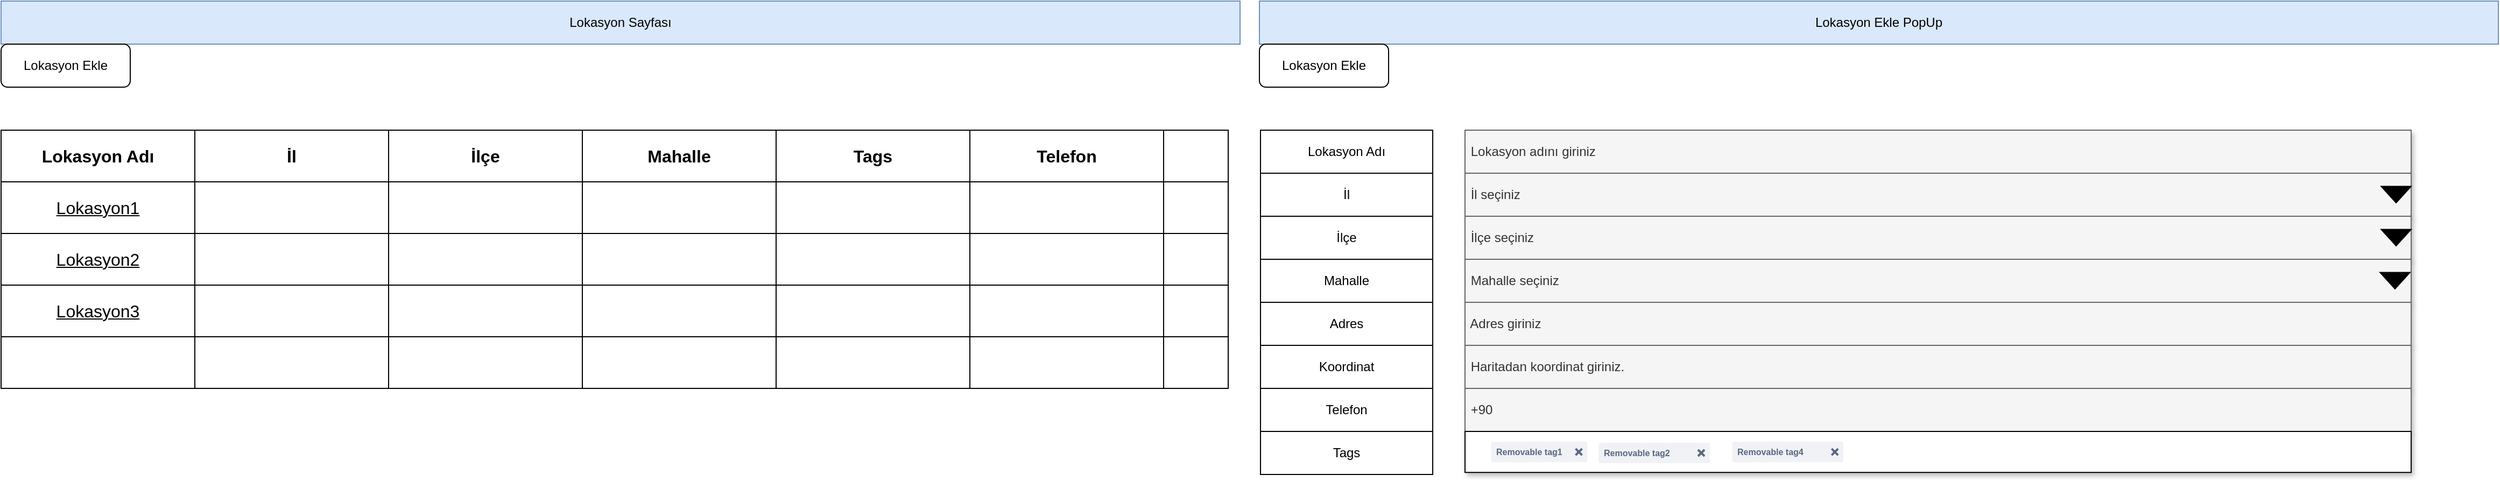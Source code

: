 <mxfile version="21.0.6" type="github" pages="4">
  <diagram name="Lokasyon" id="V22ZabiKrEkzvbPhqrHl">
    <mxGraphModel dx="2481" dy="737" grid="1" gridSize="10" guides="1" tooltips="1" connect="1" arrows="1" fold="1" page="1" pageScale="1" pageWidth="1169" pageHeight="827" math="0" shadow="0">
      <root>
        <mxCell id="0" />
        <mxCell id="1" parent="0" />
        <mxCell id="ftC1xpLoeg28yIElErKD-1" value="Lokasyon Sayfası" style="rounded=0;whiteSpace=wrap;html=1;fillColor=#dae8fc;strokeColor=#6c8ebf;movable=1;resizable=1;rotatable=1;deletable=1;editable=1;locked=0;connectable=1;" vertex="1" parent="1">
          <mxGeometry x="-1160" width="1151" height="40" as="geometry" />
        </mxCell>
        <mxCell id="ftC1xpLoeg28yIElErKD-43" value="" style="shape=table;startSize=0;container=1;collapsible=0;childLayout=tableLayout;fontSize=16;" vertex="1" parent="1">
          <mxGeometry x="-1160" y="120" width="1080" height="240" as="geometry" />
        </mxCell>
        <mxCell id="ftC1xpLoeg28yIElErKD-44" value="" style="shape=tableRow;horizontal=0;startSize=0;swimlaneHead=0;swimlaneBody=0;strokeColor=inherit;top=0;left=0;bottom=0;right=0;collapsible=0;dropTarget=0;fillColor=none;points=[[0,0.5],[1,0.5]];portConstraint=eastwest;fontSize=16;" vertex="1" parent="ftC1xpLoeg28yIElErKD-43">
          <mxGeometry width="1080" height="48" as="geometry" />
        </mxCell>
        <mxCell id="ftC1xpLoeg28yIElErKD-77" value="Lokasyon Adı" style="shape=partialRectangle;html=1;whiteSpace=wrap;connectable=0;strokeColor=inherit;overflow=hidden;fillColor=none;top=0;left=0;bottom=0;right=0;pointerEvents=1;fontSize=16;fontStyle=1" vertex="1" parent="ftC1xpLoeg28yIElErKD-44">
          <mxGeometry width="180" height="48" as="geometry">
            <mxRectangle width="180" height="48" as="alternateBounds" />
          </mxGeometry>
        </mxCell>
        <mxCell id="ftC1xpLoeg28yIElErKD-74" value="İl" style="shape=partialRectangle;html=1;whiteSpace=wrap;connectable=0;strokeColor=inherit;overflow=hidden;fillColor=none;top=0;left=0;bottom=0;right=0;pointerEvents=1;fontSize=16;fontStyle=1" vertex="1" parent="ftC1xpLoeg28yIElErKD-44">
          <mxGeometry x="180" width="180" height="48" as="geometry">
            <mxRectangle width="180" height="48" as="alternateBounds" />
          </mxGeometry>
        </mxCell>
        <mxCell id="ftC1xpLoeg28yIElErKD-71" value="İlçe" style="shape=partialRectangle;html=1;whiteSpace=wrap;connectable=0;strokeColor=inherit;overflow=hidden;fillColor=none;top=0;left=0;bottom=0;right=0;pointerEvents=1;fontSize=16;fontStyle=1" vertex="1" parent="ftC1xpLoeg28yIElErKD-44">
          <mxGeometry x="360" width="180" height="48" as="geometry">
            <mxRectangle width="180" height="48" as="alternateBounds" />
          </mxGeometry>
        </mxCell>
        <mxCell id="ftC1xpLoeg28yIElErKD-45" value="Mahalle" style="shape=partialRectangle;html=1;whiteSpace=wrap;connectable=0;strokeColor=inherit;overflow=hidden;fillColor=none;top=0;left=0;bottom=0;right=0;pointerEvents=1;fontSize=16;fontStyle=1" vertex="1" parent="ftC1xpLoeg28yIElErKD-44">
          <mxGeometry x="540" width="180" height="48" as="geometry">
            <mxRectangle width="180" height="48" as="alternateBounds" />
          </mxGeometry>
        </mxCell>
        <mxCell id="ftC1xpLoeg28yIElErKD-46" value="Tags" style="shape=partialRectangle;html=1;whiteSpace=wrap;connectable=0;strokeColor=inherit;overflow=hidden;fillColor=none;top=0;left=0;bottom=0;right=0;pointerEvents=1;fontSize=16;fontStyle=1" vertex="1" parent="ftC1xpLoeg28yIElErKD-44">
          <mxGeometry x="720" width="180" height="48" as="geometry">
            <mxRectangle width="180" height="48" as="alternateBounds" />
          </mxGeometry>
        </mxCell>
        <mxCell id="ftC1xpLoeg28yIElErKD-47" value="Telefon" style="shape=partialRectangle;html=1;whiteSpace=wrap;connectable=0;strokeColor=inherit;overflow=hidden;fillColor=none;top=0;left=0;bottom=0;right=0;pointerEvents=1;fontSize=16;fontStyle=1" vertex="1" parent="ftC1xpLoeg28yIElErKD-44">
          <mxGeometry x="900" width="180" height="48" as="geometry">
            <mxRectangle width="180" height="48" as="alternateBounds" />
          </mxGeometry>
        </mxCell>
        <mxCell id="ftC1xpLoeg28yIElErKD-48" value="" style="shape=tableRow;horizontal=0;startSize=0;swimlaneHead=0;swimlaneBody=0;strokeColor=inherit;top=0;left=0;bottom=0;right=0;collapsible=0;dropTarget=0;fillColor=none;points=[[0,0.5],[1,0.5]];portConstraint=eastwest;fontSize=16;" vertex="1" parent="ftC1xpLoeg28yIElErKD-43">
          <mxGeometry y="48" width="1080" height="48" as="geometry" />
        </mxCell>
        <mxCell id="ftC1xpLoeg28yIElErKD-78" value="Lokasyon1" style="shape=partialRectangle;html=1;whiteSpace=wrap;connectable=0;strokeColor=inherit;overflow=hidden;fillColor=none;top=0;left=0;bottom=0;right=0;pointerEvents=1;fontSize=16;fontStyle=4" vertex="1" parent="ftC1xpLoeg28yIElErKD-48">
          <mxGeometry width="180" height="48" as="geometry">
            <mxRectangle width="180" height="48" as="alternateBounds" />
          </mxGeometry>
        </mxCell>
        <mxCell id="ftC1xpLoeg28yIElErKD-75" style="shape=partialRectangle;html=1;whiteSpace=wrap;connectable=0;strokeColor=inherit;overflow=hidden;fillColor=none;top=0;left=0;bottom=0;right=0;pointerEvents=1;fontSize=16;" vertex="1" parent="ftC1xpLoeg28yIElErKD-48">
          <mxGeometry x="180" width="180" height="48" as="geometry">
            <mxRectangle width="180" height="48" as="alternateBounds" />
          </mxGeometry>
        </mxCell>
        <mxCell id="ftC1xpLoeg28yIElErKD-72" style="shape=partialRectangle;html=1;whiteSpace=wrap;connectable=0;strokeColor=inherit;overflow=hidden;fillColor=none;top=0;left=0;bottom=0;right=0;pointerEvents=1;fontSize=16;" vertex="1" parent="ftC1xpLoeg28yIElErKD-48">
          <mxGeometry x="360" width="180" height="48" as="geometry">
            <mxRectangle width="180" height="48" as="alternateBounds" />
          </mxGeometry>
        </mxCell>
        <mxCell id="ftC1xpLoeg28yIElErKD-49" value="" style="shape=partialRectangle;html=1;whiteSpace=wrap;connectable=0;strokeColor=inherit;overflow=hidden;fillColor=none;top=0;left=0;bottom=0;right=0;pointerEvents=1;fontSize=16;" vertex="1" parent="ftC1xpLoeg28yIElErKD-48">
          <mxGeometry x="540" width="180" height="48" as="geometry">
            <mxRectangle width="180" height="48" as="alternateBounds" />
          </mxGeometry>
        </mxCell>
        <mxCell id="ftC1xpLoeg28yIElErKD-50" value="" style="shape=partialRectangle;html=1;whiteSpace=wrap;connectable=0;strokeColor=inherit;overflow=hidden;fillColor=none;top=0;left=0;bottom=0;right=0;pointerEvents=1;fontSize=16;" vertex="1" parent="ftC1xpLoeg28yIElErKD-48">
          <mxGeometry x="720" width="180" height="48" as="geometry">
            <mxRectangle width="180" height="48" as="alternateBounds" />
          </mxGeometry>
        </mxCell>
        <mxCell id="ftC1xpLoeg28yIElErKD-51" value="" style="shape=partialRectangle;html=1;whiteSpace=wrap;connectable=0;strokeColor=inherit;overflow=hidden;fillColor=none;top=0;left=0;bottom=0;right=0;pointerEvents=1;fontSize=16;" vertex="1" parent="ftC1xpLoeg28yIElErKD-48">
          <mxGeometry x="900" width="180" height="48" as="geometry">
            <mxRectangle width="180" height="48" as="alternateBounds" />
          </mxGeometry>
        </mxCell>
        <mxCell id="ftC1xpLoeg28yIElErKD-52" value="" style="shape=tableRow;horizontal=0;startSize=0;swimlaneHead=0;swimlaneBody=0;strokeColor=inherit;top=0;left=0;bottom=0;right=0;collapsible=0;dropTarget=0;fillColor=none;points=[[0,0.5],[1,0.5]];portConstraint=eastwest;fontSize=16;" vertex="1" parent="ftC1xpLoeg28yIElErKD-43">
          <mxGeometry y="96" width="1080" height="48" as="geometry" />
        </mxCell>
        <mxCell id="ftC1xpLoeg28yIElErKD-79" value="Lokasyon2" style="shape=partialRectangle;html=1;whiteSpace=wrap;connectable=0;strokeColor=inherit;overflow=hidden;fillColor=none;top=0;left=0;bottom=0;right=0;pointerEvents=1;fontSize=16;fontStyle=4" vertex="1" parent="ftC1xpLoeg28yIElErKD-52">
          <mxGeometry width="180" height="48" as="geometry">
            <mxRectangle width="180" height="48" as="alternateBounds" />
          </mxGeometry>
        </mxCell>
        <mxCell id="ftC1xpLoeg28yIElErKD-76" style="shape=partialRectangle;html=1;whiteSpace=wrap;connectable=0;strokeColor=inherit;overflow=hidden;fillColor=none;top=0;left=0;bottom=0;right=0;pointerEvents=1;fontSize=16;" vertex="1" parent="ftC1xpLoeg28yIElErKD-52">
          <mxGeometry x="180" width="180" height="48" as="geometry">
            <mxRectangle width="180" height="48" as="alternateBounds" />
          </mxGeometry>
        </mxCell>
        <mxCell id="ftC1xpLoeg28yIElErKD-73" style="shape=partialRectangle;html=1;whiteSpace=wrap;connectable=0;strokeColor=inherit;overflow=hidden;fillColor=none;top=0;left=0;bottom=0;right=0;pointerEvents=1;fontSize=16;" vertex="1" parent="ftC1xpLoeg28yIElErKD-52">
          <mxGeometry x="360" width="180" height="48" as="geometry">
            <mxRectangle width="180" height="48" as="alternateBounds" />
          </mxGeometry>
        </mxCell>
        <mxCell id="ftC1xpLoeg28yIElErKD-53" value="" style="shape=partialRectangle;html=1;whiteSpace=wrap;connectable=0;strokeColor=inherit;overflow=hidden;fillColor=none;top=0;left=0;bottom=0;right=0;pointerEvents=1;fontSize=16;" vertex="1" parent="ftC1xpLoeg28yIElErKD-52">
          <mxGeometry x="540" width="180" height="48" as="geometry">
            <mxRectangle width="180" height="48" as="alternateBounds" />
          </mxGeometry>
        </mxCell>
        <mxCell id="ftC1xpLoeg28yIElErKD-54" value="" style="shape=partialRectangle;html=1;whiteSpace=wrap;connectable=0;strokeColor=inherit;overflow=hidden;fillColor=none;top=0;left=0;bottom=0;right=0;pointerEvents=1;fontSize=16;" vertex="1" parent="ftC1xpLoeg28yIElErKD-52">
          <mxGeometry x="720" width="180" height="48" as="geometry">
            <mxRectangle width="180" height="48" as="alternateBounds" />
          </mxGeometry>
        </mxCell>
        <mxCell id="ftC1xpLoeg28yIElErKD-55" value="" style="shape=partialRectangle;html=1;whiteSpace=wrap;connectable=0;strokeColor=inherit;overflow=hidden;fillColor=none;top=0;left=0;bottom=0;right=0;pointerEvents=1;fontSize=16;" vertex="1" parent="ftC1xpLoeg28yIElErKD-52">
          <mxGeometry x="900" width="180" height="48" as="geometry">
            <mxRectangle width="180" height="48" as="alternateBounds" />
          </mxGeometry>
        </mxCell>
        <mxCell id="ftC1xpLoeg28yIElErKD-80" style="shape=tableRow;horizontal=0;startSize=0;swimlaneHead=0;swimlaneBody=0;strokeColor=inherit;top=0;left=0;bottom=0;right=0;collapsible=0;dropTarget=0;fillColor=none;points=[[0,0.5],[1,0.5]];portConstraint=eastwest;fontSize=16;" vertex="1" parent="ftC1xpLoeg28yIElErKD-43">
          <mxGeometry y="144" width="1080" height="48" as="geometry" />
        </mxCell>
        <mxCell id="ftC1xpLoeg28yIElErKD-81" value="Lokasyon3" style="shape=partialRectangle;html=1;whiteSpace=wrap;connectable=0;strokeColor=inherit;overflow=hidden;fillColor=none;top=0;left=0;bottom=0;right=0;pointerEvents=1;fontSize=16;fontStyle=4" vertex="1" parent="ftC1xpLoeg28yIElErKD-80">
          <mxGeometry width="180" height="48" as="geometry">
            <mxRectangle width="180" height="48" as="alternateBounds" />
          </mxGeometry>
        </mxCell>
        <mxCell id="ftC1xpLoeg28yIElErKD-82" style="shape=partialRectangle;html=1;whiteSpace=wrap;connectable=0;strokeColor=inherit;overflow=hidden;fillColor=none;top=0;left=0;bottom=0;right=0;pointerEvents=1;fontSize=16;" vertex="1" parent="ftC1xpLoeg28yIElErKD-80">
          <mxGeometry x="180" width="180" height="48" as="geometry">
            <mxRectangle width="180" height="48" as="alternateBounds" />
          </mxGeometry>
        </mxCell>
        <mxCell id="ftC1xpLoeg28yIElErKD-83" style="shape=partialRectangle;html=1;whiteSpace=wrap;connectable=0;strokeColor=inherit;overflow=hidden;fillColor=none;top=0;left=0;bottom=0;right=0;pointerEvents=1;fontSize=16;" vertex="1" parent="ftC1xpLoeg28yIElErKD-80">
          <mxGeometry x="360" width="180" height="48" as="geometry">
            <mxRectangle width="180" height="48" as="alternateBounds" />
          </mxGeometry>
        </mxCell>
        <mxCell id="ftC1xpLoeg28yIElErKD-84" style="shape=partialRectangle;html=1;whiteSpace=wrap;connectable=0;strokeColor=inherit;overflow=hidden;fillColor=none;top=0;left=0;bottom=0;right=0;pointerEvents=1;fontSize=16;" vertex="1" parent="ftC1xpLoeg28yIElErKD-80">
          <mxGeometry x="540" width="180" height="48" as="geometry">
            <mxRectangle width="180" height="48" as="alternateBounds" />
          </mxGeometry>
        </mxCell>
        <mxCell id="ftC1xpLoeg28yIElErKD-85" style="shape=partialRectangle;html=1;whiteSpace=wrap;connectable=0;strokeColor=inherit;overflow=hidden;fillColor=none;top=0;left=0;bottom=0;right=0;pointerEvents=1;fontSize=16;" vertex="1" parent="ftC1xpLoeg28yIElErKD-80">
          <mxGeometry x="720" width="180" height="48" as="geometry">
            <mxRectangle width="180" height="48" as="alternateBounds" />
          </mxGeometry>
        </mxCell>
        <mxCell id="ftC1xpLoeg28yIElErKD-86" style="shape=partialRectangle;html=1;whiteSpace=wrap;connectable=0;strokeColor=inherit;overflow=hidden;fillColor=none;top=0;left=0;bottom=0;right=0;pointerEvents=1;fontSize=16;" vertex="1" parent="ftC1xpLoeg28yIElErKD-80">
          <mxGeometry x="900" width="180" height="48" as="geometry">
            <mxRectangle width="180" height="48" as="alternateBounds" />
          </mxGeometry>
        </mxCell>
        <mxCell id="ftC1xpLoeg28yIElErKD-87" style="shape=tableRow;horizontal=0;startSize=0;swimlaneHead=0;swimlaneBody=0;strokeColor=inherit;top=0;left=0;bottom=0;right=0;collapsible=0;dropTarget=0;fillColor=none;points=[[0,0.5],[1,0.5]];portConstraint=eastwest;fontSize=16;" vertex="1" parent="ftC1xpLoeg28yIElErKD-43">
          <mxGeometry y="192" width="1080" height="48" as="geometry" />
        </mxCell>
        <mxCell id="ftC1xpLoeg28yIElErKD-88" style="shape=partialRectangle;html=1;whiteSpace=wrap;connectable=0;strokeColor=inherit;overflow=hidden;fillColor=none;top=0;left=0;bottom=0;right=0;pointerEvents=1;fontSize=16;" vertex="1" parent="ftC1xpLoeg28yIElErKD-87">
          <mxGeometry width="180" height="48" as="geometry">
            <mxRectangle width="180" height="48" as="alternateBounds" />
          </mxGeometry>
        </mxCell>
        <mxCell id="ftC1xpLoeg28yIElErKD-89" style="shape=partialRectangle;html=1;whiteSpace=wrap;connectable=0;strokeColor=inherit;overflow=hidden;fillColor=none;top=0;left=0;bottom=0;right=0;pointerEvents=1;fontSize=16;" vertex="1" parent="ftC1xpLoeg28yIElErKD-87">
          <mxGeometry x="180" width="180" height="48" as="geometry">
            <mxRectangle width="180" height="48" as="alternateBounds" />
          </mxGeometry>
        </mxCell>
        <mxCell id="ftC1xpLoeg28yIElErKD-90" style="shape=partialRectangle;html=1;whiteSpace=wrap;connectable=0;strokeColor=inherit;overflow=hidden;fillColor=none;top=0;left=0;bottom=0;right=0;pointerEvents=1;fontSize=16;" vertex="1" parent="ftC1xpLoeg28yIElErKD-87">
          <mxGeometry x="360" width="180" height="48" as="geometry">
            <mxRectangle width="180" height="48" as="alternateBounds" />
          </mxGeometry>
        </mxCell>
        <mxCell id="ftC1xpLoeg28yIElErKD-91" style="shape=partialRectangle;html=1;whiteSpace=wrap;connectable=0;strokeColor=inherit;overflow=hidden;fillColor=none;top=0;left=0;bottom=0;right=0;pointerEvents=1;fontSize=16;" vertex="1" parent="ftC1xpLoeg28yIElErKD-87">
          <mxGeometry x="540" width="180" height="48" as="geometry">
            <mxRectangle width="180" height="48" as="alternateBounds" />
          </mxGeometry>
        </mxCell>
        <mxCell id="ftC1xpLoeg28yIElErKD-92" style="shape=partialRectangle;html=1;whiteSpace=wrap;connectable=0;strokeColor=inherit;overflow=hidden;fillColor=none;top=0;left=0;bottom=0;right=0;pointerEvents=1;fontSize=16;" vertex="1" parent="ftC1xpLoeg28yIElErKD-87">
          <mxGeometry x="720" width="180" height="48" as="geometry">
            <mxRectangle width="180" height="48" as="alternateBounds" />
          </mxGeometry>
        </mxCell>
        <mxCell id="ftC1xpLoeg28yIElErKD-93" style="shape=partialRectangle;html=1;whiteSpace=wrap;connectable=0;strokeColor=inherit;overflow=hidden;fillColor=none;top=0;left=0;bottom=0;right=0;pointerEvents=1;fontSize=16;" vertex="1" parent="ftC1xpLoeg28yIElErKD-87">
          <mxGeometry x="900" width="180" height="48" as="geometry">
            <mxRectangle width="180" height="48" as="alternateBounds" />
          </mxGeometry>
        </mxCell>
        <mxCell id="ftC1xpLoeg28yIElErKD-2" value="" style="group" vertex="1" connectable="0" parent="1">
          <mxGeometry x="10" y="120" width="160" height="240" as="geometry" />
        </mxCell>
        <mxCell id="ftC1xpLoeg28yIElErKD-3" value="Lokasyon Adı" style="rounded=0;whiteSpace=wrap;html=1;" vertex="1" parent="ftC1xpLoeg28yIElErKD-2">
          <mxGeometry width="160" height="40" as="geometry" />
        </mxCell>
        <mxCell id="ftC1xpLoeg28yIElErKD-4" value="Koordinat" style="rounded=0;whiteSpace=wrap;html=1;" vertex="1" parent="ftC1xpLoeg28yIElErKD-2">
          <mxGeometry y="200" width="160" height="40" as="geometry" />
        </mxCell>
        <mxCell id="ftC1xpLoeg28yIElErKD-5" value="Adres" style="rounded=0;whiteSpace=wrap;html=1;" vertex="1" parent="ftC1xpLoeg28yIElErKD-2">
          <mxGeometry y="160" width="160" height="40" as="geometry" />
        </mxCell>
        <mxCell id="ftC1xpLoeg28yIElErKD-6" value="Mahalle" style="rounded=0;whiteSpace=wrap;html=1;" vertex="1" parent="ftC1xpLoeg28yIElErKD-2">
          <mxGeometry y="120" width="160" height="40" as="geometry" />
        </mxCell>
        <mxCell id="ftC1xpLoeg28yIElErKD-7" value="İl" style="rounded=0;whiteSpace=wrap;html=1;" vertex="1" parent="ftC1xpLoeg28yIElErKD-2">
          <mxGeometry y="40" width="160" height="40" as="geometry" />
        </mxCell>
        <mxCell id="ftC1xpLoeg28yIElErKD-8" value="İlçe" style="rounded=0;whiteSpace=wrap;html=1;" vertex="1" parent="ftC1xpLoeg28yIElErKD-2">
          <mxGeometry y="80" width="160" height="40" as="geometry" />
        </mxCell>
        <mxCell id="ftC1xpLoeg28yIElErKD-10" value="Telefon" style="rounded=0;whiteSpace=wrap;html=1;" vertex="1" parent="1">
          <mxGeometry x="10" y="360" width="160" height="40" as="geometry" />
        </mxCell>
        <mxCell id="ftC1xpLoeg28yIElErKD-11" value="Tags" style="rounded=0;whiteSpace=wrap;html=1;" vertex="1" parent="1">
          <mxGeometry x="10" y="400" width="160" height="40" as="geometry" />
        </mxCell>
        <mxCell id="ftC1xpLoeg28yIElErKD-99" value="" style="group" vertex="1" connectable="0" parent="1">
          <mxGeometry x="200" y="120" width="880" height="320" as="geometry" />
        </mxCell>
        <mxCell id="ftC1xpLoeg28yIElErKD-12" value="&lt;span style=&quot;white-space: pre;&quot;&gt;	&lt;/span&gt;Lokasyon adını giriniz" style="rounded=0;whiteSpace=wrap;html=1;shadow=1;fillColor=#f5f5f5;fontColor=#333333;strokeColor=#666666;align=left;" vertex="1" parent="ftC1xpLoeg28yIElErKD-99">
          <mxGeometry width="878.966" height="40" as="geometry" />
        </mxCell>
        <mxCell id="ftC1xpLoeg28yIElErKD-14" value="&lt;span style=&quot;white-space: pre;&quot;&gt;	&lt;/span&gt;İl seçiniz" style="rounded=0;whiteSpace=wrap;html=1;shadow=1;fillColor=#f5f5f5;fontColor=#333333;strokeColor=#666666;align=left;" vertex="1" parent="ftC1xpLoeg28yIElErKD-99">
          <mxGeometry y="40" width="878.966" height="40" as="geometry" />
        </mxCell>
        <mxCell id="ftC1xpLoeg28yIElErKD-15" value="&lt;span style=&quot;white-space: pre;&quot;&gt;	&lt;/span&gt;İlçe seçiniz" style="rounded=0;whiteSpace=wrap;html=1;shadow=1;fillColor=#f5f5f5;fontColor=#333333;strokeColor=#666666;align=left;" vertex="1" parent="ftC1xpLoeg28yIElErKD-99">
          <mxGeometry y="80" width="878.966" height="40" as="geometry" />
        </mxCell>
        <mxCell id="ftC1xpLoeg28yIElErKD-16" value="&lt;span style=&quot;white-space: pre;&quot;&gt;	&lt;/span&gt;Mahalle seçiniz" style="rounded=0;whiteSpace=wrap;html=1;shadow=1;fillColor=#f5f5f5;fontColor=#333333;strokeColor=#666666;align=left;" vertex="1" parent="ftC1xpLoeg28yIElErKD-99">
          <mxGeometry y="120" width="878.966" height="40" as="geometry" />
        </mxCell>
        <mxCell id="ftC1xpLoeg28yIElErKD-17" value="&lt;span style=&quot;white-space: pre;&quot;&gt;	&lt;/span&gt;Adres giriniz" style="rounded=0;whiteSpace=wrap;html=1;shadow=1;fillColor=#f5f5f5;fontColor=#333333;strokeColor=#666666;align=left;" vertex="1" parent="ftC1xpLoeg28yIElErKD-99">
          <mxGeometry y="160" width="878.966" height="40" as="geometry" />
        </mxCell>
        <mxCell id="ftC1xpLoeg28yIElErKD-18" value="&lt;span style=&quot;white-space: pre;&quot;&gt;	&lt;/span&gt;Haritadan koordinat giriniz." style="rounded=0;whiteSpace=wrap;html=1;shadow=1;fillColor=#f5f5f5;fontColor=#333333;strokeColor=#666666;align=left;" vertex="1" parent="ftC1xpLoeg28yIElErKD-99">
          <mxGeometry y="200" width="878.966" height="40" as="geometry" />
        </mxCell>
        <mxCell id="ftC1xpLoeg28yIElErKD-19" value="&lt;span style=&quot;white-space: pre;&quot;&gt;	&lt;/span&gt;+90&amp;nbsp;" style="rounded=0;whiteSpace=wrap;html=1;shadow=1;fillColor=#f5f5f5;fontColor=#333333;strokeColor=#666666;align=left;" vertex="1" parent="ftC1xpLoeg28yIElErKD-99">
          <mxGeometry y="240" width="878.966" height="40" as="geometry" />
        </mxCell>
        <mxCell id="ftC1xpLoeg28yIElErKD-21" value="" style="shape=image;html=1;verticalAlign=top;verticalLabelPosition=bottom;labelBackgroundColor=#ffffff;imageAspect=0;aspect=fixed;image=https://cdn4.iconfinder.com/data/icons/essential-app-2/16/location-service-place-gps-128.png;imageBackground=none;" vertex="1" parent="ftC1xpLoeg28yIElErKD-99">
          <mxGeometry x="850.01" y="206.17" width="27.67" height="27.67" as="geometry" />
        </mxCell>
        <mxCell id="ftC1xpLoeg28yIElErKD-22" value="" style="group" vertex="1" connectable="0" parent="ftC1xpLoeg28yIElErKD-99">
          <mxGeometry y="280" width="878.966" height="40" as="geometry" />
        </mxCell>
        <mxCell id="ftC1xpLoeg28yIElErKD-23" value="" style="shape=image;html=1;verticalAlign=top;verticalLabelPosition=bottom;labelBackgroundColor=#ffffff;imageAspect=0;aspect=fixed;image=https://cdn4.iconfinder.com/data/icons/evil-icons-user-interface/64/minus-128.png" vertex="1" parent="ftC1xpLoeg28yIElErKD-22">
          <mxGeometry x="793.511" y="11.429" width="21.429" height="21.429" as="geometry" />
        </mxCell>
        <mxCell id="ftC1xpLoeg28yIElErKD-24" value="" style="rounded=0;whiteSpace=wrap;html=1;shadow=1;" vertex="1" parent="ftC1xpLoeg28yIElErKD-22">
          <mxGeometry width="878.966" height="38.095" as="geometry" />
        </mxCell>
        <mxCell id="ftC1xpLoeg28yIElErKD-25" value="Removable tag1" style="dashed=0;html=1;fillColor=#F0F2F5;strokeColor=none;align=left;rounded=1;arcSize=10;fontColor=#596780;fontStyle=1;fontSize=8;shadow=0;spacingLeft=3" vertex="1" parent="ftC1xpLoeg28yIElErKD-22">
          <mxGeometry x="24.415" y="9.52" width="89.334" height="19.05" as="geometry" />
        </mxCell>
        <mxCell id="ftC1xpLoeg28yIElErKD-26" value="" style="html=1;shadow=0;dashed=0;shape=mxgraph.atlassian.x;strokeColor=#596780;strokeWidth=2" vertex="1" parent="ftC1xpLoeg28yIElErKD-25">
          <mxGeometry x="1" y="0.5" width="6" height="6" relative="1" as="geometry">
            <mxPoint x="-11" y="-3" as="offset" />
          </mxGeometry>
        </mxCell>
        <mxCell id="ftC1xpLoeg28yIElErKD-27" value="Removable tag4" style="dashed=0;html=1;fillColor=#F0F2F5;strokeColor=none;align=left;rounded=1;arcSize=10;fontColor=#596780;fontStyle=1;fontSize=8;shadow=0;spacingLeft=3" vertex="1" parent="ftC1xpLoeg28yIElErKD-22">
          <mxGeometry x="248.179" y="9.52" width="103.408" height="19.05" as="geometry" />
        </mxCell>
        <mxCell id="ftC1xpLoeg28yIElErKD-28" value="" style="html=1;shadow=0;dashed=0;shape=mxgraph.atlassian.x;strokeColor=#596780;strokeWidth=2" vertex="1" parent="ftC1xpLoeg28yIElErKD-27">
          <mxGeometry x="1" y="0.5" width="6" height="6" relative="1" as="geometry">
            <mxPoint x="-11" y="-3" as="offset" />
          </mxGeometry>
        </mxCell>
        <mxCell id="ftC1xpLoeg28yIElErKD-29" value="Removable tag2" style="dashed=0;html=1;fillColor=#F0F2F5;strokeColor=none;align=left;rounded=1;arcSize=10;fontColor=#596780;fontStyle=1;fontSize=8;shadow=0;spacingLeft=3" vertex="1" parent="ftC1xpLoeg28yIElErKD-22">
          <mxGeometry x="124.089" y="10.47" width="103.408" height="19.05" as="geometry" />
        </mxCell>
        <mxCell id="ftC1xpLoeg28yIElErKD-30" value="" style="html=1;shadow=0;dashed=0;shape=mxgraph.atlassian.x;strokeColor=#596780;strokeWidth=2" vertex="1" parent="ftC1xpLoeg28yIElErKD-29">
          <mxGeometry x="1" y="0.5" width="6" height="6" relative="1" as="geometry">
            <mxPoint x="-11" y="-3" as="offset" />
          </mxGeometry>
        </mxCell>
        <mxCell id="ftC1xpLoeg28yIElErKD-40" value="" style="shape=triangle;direction=south;fillColor=#000000;strokeColor=none;html=1;sketch=0;" vertex="1" parent="ftC1xpLoeg28yIElErKD-99">
          <mxGeometry x="850.012" y="51.75" width="29.988" height="16.5" as="geometry" />
        </mxCell>
        <mxCell id="ftC1xpLoeg28yIElErKD-41" value="" style="shape=triangle;direction=south;fillColor=#000000;strokeColor=none;html=1;sketch=0;" vertex="1" parent="ftC1xpLoeg28yIElErKD-99">
          <mxGeometry x="850.012" y="91.75" width="29.988" height="16.5" as="geometry" />
        </mxCell>
        <mxCell id="ftC1xpLoeg28yIElErKD-42" value="" style="shape=triangle;direction=south;fillColor=#000000;strokeColor=none;html=1;sketch=0;fillStyle=solid;" vertex="1" parent="ftC1xpLoeg28yIElErKD-99">
          <mxGeometry x="848.978" y="131.75" width="29.988" height="16.5" as="geometry" />
        </mxCell>
        <mxCell id="ftC1xpLoeg28yIElErKD-100" value="Lokasyon Ekle" style="rounded=1;whiteSpace=wrap;html=1;" vertex="1" parent="1">
          <mxGeometry x="-1160" y="40" width="120" height="40" as="geometry" />
        </mxCell>
        <mxCell id="ftC1xpLoeg28yIElErKD-101" value="Lokasyon Ekle PopUp" style="rounded=0;whiteSpace=wrap;html=1;fillColor=#dae8fc;strokeColor=#6c8ebf;movable=1;resizable=1;rotatable=1;deletable=1;editable=1;locked=0;connectable=1;" vertex="1" parent="1">
          <mxGeometry x="9" width="1151" height="40" as="geometry" />
        </mxCell>
        <mxCell id="ftC1xpLoeg28yIElErKD-102" value="Lokasyon Ekle" style="rounded=1;whiteSpace=wrap;html=1;" vertex="1" parent="1">
          <mxGeometry x="9" y="40" width="120" height="40" as="geometry" />
        </mxCell>
        <mxCell id="ftC1xpLoeg28yIElErKD-103" value="" style="shape=table;startSize=0;container=1;collapsible=0;childLayout=tableLayout;fontSize=16;" vertex="1" parent="1">
          <mxGeometry x="-80" y="120" width="60" height="240" as="geometry" />
        </mxCell>
        <mxCell id="ftC1xpLoeg28yIElErKD-120" style="shape=tableRow;horizontal=0;startSize=0;swimlaneHead=0;swimlaneBody=0;strokeColor=inherit;top=0;left=0;bottom=0;right=0;collapsible=0;dropTarget=0;fillColor=none;points=[[0,0.5],[1,0.5]];portConstraint=eastwest;fontSize=16;" vertex="1" parent="ftC1xpLoeg28yIElErKD-103">
          <mxGeometry width="60" height="48" as="geometry" />
        </mxCell>
        <mxCell id="ftC1xpLoeg28yIElErKD-121" style="shape=partialRectangle;html=1;whiteSpace=wrap;connectable=0;strokeColor=inherit;overflow=hidden;fillColor=none;top=0;left=0;bottom=0;right=0;pointerEvents=1;fontSize=16;" vertex="1" parent="ftC1xpLoeg28yIElErKD-120">
          <mxGeometry width="60" height="48" as="geometry">
            <mxRectangle width="60" height="48" as="alternateBounds" />
          </mxGeometry>
        </mxCell>
        <mxCell id="ftC1xpLoeg28yIElErKD-116" style="shape=tableRow;horizontal=0;startSize=0;swimlaneHead=0;swimlaneBody=0;strokeColor=inherit;top=0;left=0;bottom=0;right=0;collapsible=0;dropTarget=0;fillColor=none;points=[[0,0.5],[1,0.5]];portConstraint=eastwest;fontSize=16;" vertex="1" parent="ftC1xpLoeg28yIElErKD-103">
          <mxGeometry y="48" width="60" height="48" as="geometry" />
        </mxCell>
        <mxCell id="ftC1xpLoeg28yIElErKD-117" style="shape=partialRectangle;html=1;whiteSpace=wrap;connectable=0;strokeColor=inherit;overflow=hidden;fillColor=none;top=0;left=0;bottom=0;right=0;pointerEvents=1;fontSize=16;" vertex="1" parent="ftC1xpLoeg28yIElErKD-116">
          <mxGeometry width="60" height="48" as="geometry">
            <mxRectangle width="60" height="48" as="alternateBounds" />
          </mxGeometry>
        </mxCell>
        <mxCell id="ftC1xpLoeg28yIElErKD-104" value="" style="shape=tableRow;horizontal=0;startSize=0;swimlaneHead=0;swimlaneBody=0;strokeColor=inherit;top=0;left=0;bottom=0;right=0;collapsible=0;dropTarget=0;fillColor=none;points=[[0,0.5],[1,0.5]];portConstraint=eastwest;fontSize=16;" vertex="1" parent="ftC1xpLoeg28yIElErKD-103">
          <mxGeometry y="96" width="60" height="48" as="geometry" />
        </mxCell>
        <mxCell id="ftC1xpLoeg28yIElErKD-105" value="" style="shape=partialRectangle;html=1;whiteSpace=wrap;connectable=0;strokeColor=inherit;overflow=hidden;fillColor=none;top=0;left=0;bottom=0;right=0;pointerEvents=1;fontSize=16;" vertex="1" parent="ftC1xpLoeg28yIElErKD-104">
          <mxGeometry width="60" height="48" as="geometry">
            <mxRectangle width="60" height="48" as="alternateBounds" />
          </mxGeometry>
        </mxCell>
        <mxCell id="ftC1xpLoeg28yIElErKD-108" value="" style="shape=tableRow;horizontal=0;startSize=0;swimlaneHead=0;swimlaneBody=0;strokeColor=inherit;top=0;left=0;bottom=0;right=0;collapsible=0;dropTarget=0;fillColor=none;points=[[0,0.5],[1,0.5]];portConstraint=eastwest;fontSize=16;" vertex="1" parent="ftC1xpLoeg28yIElErKD-103">
          <mxGeometry y="144" width="60" height="48" as="geometry" />
        </mxCell>
        <mxCell id="ftC1xpLoeg28yIElErKD-109" value="" style="shape=partialRectangle;html=1;whiteSpace=wrap;connectable=0;strokeColor=inherit;overflow=hidden;fillColor=none;top=0;left=0;bottom=0;right=0;pointerEvents=1;fontSize=16;" vertex="1" parent="ftC1xpLoeg28yIElErKD-108">
          <mxGeometry width="60" height="48" as="geometry">
            <mxRectangle width="60" height="48" as="alternateBounds" />
          </mxGeometry>
        </mxCell>
        <mxCell id="ftC1xpLoeg28yIElErKD-112" value="" style="shape=tableRow;horizontal=0;startSize=0;swimlaneHead=0;swimlaneBody=0;strokeColor=inherit;top=0;left=0;bottom=0;right=0;collapsible=0;dropTarget=0;fillColor=none;points=[[0,0.5],[1,0.5]];portConstraint=eastwest;fontSize=16;" vertex="1" parent="ftC1xpLoeg28yIElErKD-103">
          <mxGeometry y="192" width="60" height="48" as="geometry" />
        </mxCell>
        <mxCell id="ftC1xpLoeg28yIElErKD-113" value="" style="shape=partialRectangle;html=1;whiteSpace=wrap;connectable=0;strokeColor=inherit;overflow=hidden;fillColor=none;top=0;left=0;bottom=0;right=0;pointerEvents=1;fontSize=16;" vertex="1" parent="ftC1xpLoeg28yIElErKD-112">
          <mxGeometry width="60" height="48" as="geometry">
            <mxRectangle width="60" height="48" as="alternateBounds" />
          </mxGeometry>
        </mxCell>
        <mxCell id="ftC1xpLoeg28yIElErKD-124" value="" style="shape=image;html=1;verticalAlign=top;verticalLabelPosition=bottom;labelBackgroundColor=#ffffff;imageAspect=0;aspect=fixed;image=https://cdn4.iconfinder.com/data/icons/essential-app-2/16/location-service-place-gps-128.png;imageBackground=none;" vertex="1" parent="1">
          <mxGeometry x="-63.84" y="130.0" width="27.67" height="27.67" as="geometry" />
        </mxCell>
        <mxCell id="K_cyDnHmgMoN_NCZIGL--1" value="" style="shape=image;html=1;verticalAlign=top;verticalLabelPosition=bottom;labelBackgroundColor=#ffffff;imageAspect=0;aspect=fixed;image=https://cdn4.iconfinder.com/data/icons/essential-app-2/16/location-service-place-gps-128.png;imageBackground=none;" vertex="1" parent="1">
          <mxGeometry x="-63.84" y="180.0" width="27.67" height="27.67" as="geometry" />
        </mxCell>
        <mxCell id="K_cyDnHmgMoN_NCZIGL--2" value="" style="shape=image;html=1;verticalAlign=top;verticalLabelPosition=bottom;labelBackgroundColor=#ffffff;imageAspect=0;aspect=fixed;image=https://cdn4.iconfinder.com/data/icons/essential-app-2/16/location-service-place-gps-128.png;imageBackground=none;" vertex="1" parent="1">
          <mxGeometry x="-63.84" y="275" width="27.67" height="27.67" as="geometry" />
        </mxCell>
        <mxCell id="K_cyDnHmgMoN_NCZIGL--3" value="" style="shape=image;html=1;verticalAlign=top;verticalLabelPosition=bottom;labelBackgroundColor=#ffffff;imageAspect=0;aspect=fixed;image=https://cdn4.iconfinder.com/data/icons/essential-app-2/16/location-service-place-gps-128.png;imageBackground=none;" vertex="1" parent="1">
          <mxGeometry x="-63.84" y="320" width="27.67" height="27.67" as="geometry" />
        </mxCell>
        <mxCell id="K_cyDnHmgMoN_NCZIGL--4" value="" style="shape=image;html=1;verticalAlign=top;verticalLabelPosition=bottom;labelBackgroundColor=#ffffff;imageAspect=0;aspect=fixed;image=https://cdn4.iconfinder.com/data/icons/essential-app-2/16/location-service-place-gps-128.png;imageBackground=none;" vertex="1" parent="1">
          <mxGeometry x="-63.84" y="226.16" width="27.67" height="27.67" as="geometry" />
        </mxCell>
      </root>
    </mxGraphModel>
  </diagram>
  <diagram id="eT0EPZ5fEC8sPVbmBvVT" name="Denetçi">
    <mxGraphModel dx="2470" dy="521" grid="1" gridSize="10" guides="1" tooltips="1" connect="1" arrows="1" fold="1" page="1" pageScale="1" pageWidth="1169" pageHeight="827" math="0" shadow="0">
      <root>
        <mxCell id="0" />
        <mxCell id="1" parent="0" />
        <mxCell id="dbugyqw8s3rbR7TIyh4a-11" value="&lt;span style=&quot;white-space: pre;&quot;&gt;	&lt;/span&gt;Denetçi adını giriniz" style="rounded=0;whiteSpace=wrap;html=1;shadow=1;fillColor=#f5f5f5;fontColor=#333333;strokeColor=#666666;align=left;" vertex="1" parent="1">
          <mxGeometry x="200" y="120" width="878.966" height="40" as="geometry" />
        </mxCell>
        <mxCell id="dbugyqw8s3rbR7TIyh4a-35" value="&lt;span style=&quot;white-space: pre;&quot;&gt;	&lt;/span&gt;Denetçi soyadını giriniz" style="rounded=0;whiteSpace=wrap;html=1;shadow=1;fillColor=#f5f5f5;fontColor=#333333;strokeColor=#666666;align=left;" vertex="1" parent="1">
          <mxGeometry x="200" y="158" width="878.966" height="40" as="geometry" />
        </mxCell>
        <mxCell id="5SJihwAyokBj9vWmKEIJ-1" value="" style="shape=table;startSize=0;container=1;collapsible=0;childLayout=tableLayout;fontSize=16;" vertex="1" parent="1">
          <mxGeometry x="-1160" y="120" width="1120" height="220" as="geometry" />
        </mxCell>
        <mxCell id="5SJihwAyokBj9vWmKEIJ-2" value="" style="shape=tableRow;horizontal=0;startSize=0;swimlaneHead=0;swimlaneBody=0;strokeColor=inherit;top=0;left=0;bottom=0;right=0;collapsible=0;dropTarget=0;fillColor=none;points=[[0,0.5],[1,0.5]];portConstraint=eastwest;fontSize=16;" vertex="1" parent="5SJihwAyokBj9vWmKEIJ-1">
          <mxGeometry width="1120" height="44" as="geometry" />
        </mxCell>
        <mxCell id="5SJihwAyokBj9vWmKEIJ-3" value="Denetçi Adı Soyadı" style="shape=partialRectangle;html=1;whiteSpace=wrap;connectable=0;strokeColor=inherit;overflow=hidden;fillColor=none;top=0;left=0;bottom=0;right=0;pointerEvents=1;fontSize=16;fontStyle=1" vertex="1" parent="5SJihwAyokBj9vWmKEIJ-2">
          <mxGeometry width="224" height="44" as="geometry">
            <mxRectangle width="224" height="44" as="alternateBounds" />
          </mxGeometry>
        </mxCell>
        <mxCell id="a_AnLYpsBO4Tyyq47iIL-2" value="Bölge" style="shape=partialRectangle;html=1;whiteSpace=wrap;connectable=0;strokeColor=inherit;overflow=hidden;fillColor=none;top=0;left=0;bottom=0;right=0;pointerEvents=1;fontSize=16;fontStyle=1" vertex="1" parent="5SJihwAyokBj9vWmKEIJ-2">
          <mxGeometry x="224" width="224" height="44" as="geometry">
            <mxRectangle width="224" height="44" as="alternateBounds" />
          </mxGeometry>
        </mxCell>
        <mxCell id="5SJihwAyokBj9vWmKEIJ-4" value="İl" style="shape=partialRectangle;html=1;whiteSpace=wrap;connectable=0;strokeColor=inherit;overflow=hidden;fillColor=none;top=0;left=0;bottom=0;right=0;pointerEvents=1;fontSize=16;fontStyle=1" vertex="1" parent="5SJihwAyokBj9vWmKEIJ-2">
          <mxGeometry x="448" width="224" height="44" as="geometry">
            <mxRectangle width="224" height="44" as="alternateBounds" />
          </mxGeometry>
        </mxCell>
        <mxCell id="5SJihwAyokBj9vWmKEIJ-7" value="Tags" style="shape=partialRectangle;html=1;whiteSpace=wrap;connectable=0;strokeColor=inherit;overflow=hidden;fillColor=none;top=0;left=0;bottom=0;right=0;pointerEvents=1;fontSize=16;fontStyle=1" vertex="1" parent="5SJihwAyokBj9vWmKEIJ-2">
          <mxGeometry x="672" width="224" height="44" as="geometry">
            <mxRectangle width="224" height="44" as="alternateBounds" />
          </mxGeometry>
        </mxCell>
        <mxCell id="5SJihwAyokBj9vWmKEIJ-8" value="Telefon" style="shape=partialRectangle;html=1;whiteSpace=wrap;connectable=0;strokeColor=inherit;overflow=hidden;fillColor=none;top=0;left=0;bottom=0;right=0;pointerEvents=1;fontSize=16;fontStyle=1" vertex="1" parent="5SJihwAyokBj9vWmKEIJ-2">
          <mxGeometry x="896" width="224" height="44" as="geometry">
            <mxRectangle width="224" height="44" as="alternateBounds" />
          </mxGeometry>
        </mxCell>
        <mxCell id="5SJihwAyokBj9vWmKEIJ-9" value="" style="shape=tableRow;horizontal=0;startSize=0;swimlaneHead=0;swimlaneBody=0;strokeColor=inherit;top=0;left=0;bottom=0;right=0;collapsible=0;dropTarget=0;fillColor=none;points=[[0,0.5],[1,0.5]];portConstraint=eastwest;fontSize=16;" vertex="1" parent="5SJihwAyokBj9vWmKEIJ-1">
          <mxGeometry y="44" width="1120" height="44" as="geometry" />
        </mxCell>
        <mxCell id="5SJihwAyokBj9vWmKEIJ-10" value="Denetçi1" style="shape=partialRectangle;html=1;whiteSpace=wrap;connectable=0;strokeColor=inherit;overflow=hidden;fillColor=none;top=0;left=0;bottom=0;right=0;pointerEvents=1;fontSize=16;fontStyle=4" vertex="1" parent="5SJihwAyokBj9vWmKEIJ-9">
          <mxGeometry width="224" height="44" as="geometry">
            <mxRectangle width="224" height="44" as="alternateBounds" />
          </mxGeometry>
        </mxCell>
        <mxCell id="a_AnLYpsBO4Tyyq47iIL-3" style="shape=partialRectangle;html=1;whiteSpace=wrap;connectable=0;strokeColor=inherit;overflow=hidden;fillColor=none;top=0;left=0;bottom=0;right=0;pointerEvents=1;fontSize=16;" vertex="1" parent="5SJihwAyokBj9vWmKEIJ-9">
          <mxGeometry x="224" width="224" height="44" as="geometry">
            <mxRectangle width="224" height="44" as="alternateBounds" />
          </mxGeometry>
        </mxCell>
        <mxCell id="5SJihwAyokBj9vWmKEIJ-11" style="shape=partialRectangle;html=1;whiteSpace=wrap;connectable=0;strokeColor=inherit;overflow=hidden;fillColor=none;top=0;left=0;bottom=0;right=0;pointerEvents=1;fontSize=16;" vertex="1" parent="5SJihwAyokBj9vWmKEIJ-9">
          <mxGeometry x="448" width="224" height="44" as="geometry">
            <mxRectangle width="224" height="44" as="alternateBounds" />
          </mxGeometry>
        </mxCell>
        <mxCell id="5SJihwAyokBj9vWmKEIJ-14" value="" style="shape=partialRectangle;html=1;whiteSpace=wrap;connectable=0;strokeColor=inherit;overflow=hidden;fillColor=none;top=0;left=0;bottom=0;right=0;pointerEvents=1;fontSize=16;" vertex="1" parent="5SJihwAyokBj9vWmKEIJ-9">
          <mxGeometry x="672" width="224" height="44" as="geometry">
            <mxRectangle width="224" height="44" as="alternateBounds" />
          </mxGeometry>
        </mxCell>
        <mxCell id="5SJihwAyokBj9vWmKEIJ-15" value="" style="shape=partialRectangle;html=1;whiteSpace=wrap;connectable=0;strokeColor=inherit;overflow=hidden;fillColor=none;top=0;left=0;bottom=0;right=0;pointerEvents=1;fontSize=16;" vertex="1" parent="5SJihwAyokBj9vWmKEIJ-9">
          <mxGeometry x="896" width="224" height="44" as="geometry">
            <mxRectangle width="224" height="44" as="alternateBounds" />
          </mxGeometry>
        </mxCell>
        <mxCell id="5SJihwAyokBj9vWmKEIJ-16" value="" style="shape=tableRow;horizontal=0;startSize=0;swimlaneHead=0;swimlaneBody=0;strokeColor=inherit;top=0;left=0;bottom=0;right=0;collapsible=0;dropTarget=0;fillColor=none;points=[[0,0.5],[1,0.5]];portConstraint=eastwest;fontSize=16;" vertex="1" parent="5SJihwAyokBj9vWmKEIJ-1">
          <mxGeometry y="88" width="1120" height="44" as="geometry" />
        </mxCell>
        <mxCell id="5SJihwAyokBj9vWmKEIJ-17" value="Denetçi2" style="shape=partialRectangle;html=1;whiteSpace=wrap;connectable=0;strokeColor=inherit;overflow=hidden;fillColor=none;top=0;left=0;bottom=0;right=0;pointerEvents=1;fontSize=16;fontStyle=4" vertex="1" parent="5SJihwAyokBj9vWmKEIJ-16">
          <mxGeometry width="224" height="44" as="geometry">
            <mxRectangle width="224" height="44" as="alternateBounds" />
          </mxGeometry>
        </mxCell>
        <mxCell id="a_AnLYpsBO4Tyyq47iIL-4" style="shape=partialRectangle;html=1;whiteSpace=wrap;connectable=0;strokeColor=inherit;overflow=hidden;fillColor=none;top=0;left=0;bottom=0;right=0;pointerEvents=1;fontSize=16;" vertex="1" parent="5SJihwAyokBj9vWmKEIJ-16">
          <mxGeometry x="224" width="224" height="44" as="geometry">
            <mxRectangle width="224" height="44" as="alternateBounds" />
          </mxGeometry>
        </mxCell>
        <mxCell id="5SJihwAyokBj9vWmKEIJ-18" style="shape=partialRectangle;html=1;whiteSpace=wrap;connectable=0;strokeColor=inherit;overflow=hidden;fillColor=none;top=0;left=0;bottom=0;right=0;pointerEvents=1;fontSize=16;" vertex="1" parent="5SJihwAyokBj9vWmKEIJ-16">
          <mxGeometry x="448" width="224" height="44" as="geometry">
            <mxRectangle width="224" height="44" as="alternateBounds" />
          </mxGeometry>
        </mxCell>
        <mxCell id="5SJihwAyokBj9vWmKEIJ-21" value="" style="shape=partialRectangle;html=1;whiteSpace=wrap;connectable=0;strokeColor=inherit;overflow=hidden;fillColor=none;top=0;left=0;bottom=0;right=0;pointerEvents=1;fontSize=16;" vertex="1" parent="5SJihwAyokBj9vWmKEIJ-16">
          <mxGeometry x="672" width="224" height="44" as="geometry">
            <mxRectangle width="224" height="44" as="alternateBounds" />
          </mxGeometry>
        </mxCell>
        <mxCell id="5SJihwAyokBj9vWmKEIJ-22" value="" style="shape=partialRectangle;html=1;whiteSpace=wrap;connectable=0;strokeColor=inherit;overflow=hidden;fillColor=none;top=0;left=0;bottom=0;right=0;pointerEvents=1;fontSize=16;" vertex="1" parent="5SJihwAyokBj9vWmKEIJ-16">
          <mxGeometry x="896" width="224" height="44" as="geometry">
            <mxRectangle width="224" height="44" as="alternateBounds" />
          </mxGeometry>
        </mxCell>
        <mxCell id="5SJihwAyokBj9vWmKEIJ-23" style="shape=tableRow;horizontal=0;startSize=0;swimlaneHead=0;swimlaneBody=0;strokeColor=inherit;top=0;left=0;bottom=0;right=0;collapsible=0;dropTarget=0;fillColor=none;points=[[0,0.5],[1,0.5]];portConstraint=eastwest;fontSize=16;" vertex="1" parent="5SJihwAyokBj9vWmKEIJ-1">
          <mxGeometry y="132" width="1120" height="44" as="geometry" />
        </mxCell>
        <mxCell id="5SJihwAyokBj9vWmKEIJ-24" value="Denetçi3" style="shape=partialRectangle;html=1;whiteSpace=wrap;connectable=0;strokeColor=inherit;overflow=hidden;fillColor=none;top=0;left=0;bottom=0;right=0;pointerEvents=1;fontSize=16;fontStyle=4" vertex="1" parent="5SJihwAyokBj9vWmKEIJ-23">
          <mxGeometry width="224" height="44" as="geometry">
            <mxRectangle width="224" height="44" as="alternateBounds" />
          </mxGeometry>
        </mxCell>
        <mxCell id="a_AnLYpsBO4Tyyq47iIL-5" style="shape=partialRectangle;html=1;whiteSpace=wrap;connectable=0;strokeColor=inherit;overflow=hidden;fillColor=none;top=0;left=0;bottom=0;right=0;pointerEvents=1;fontSize=16;" vertex="1" parent="5SJihwAyokBj9vWmKEIJ-23">
          <mxGeometry x="224" width="224" height="44" as="geometry">
            <mxRectangle width="224" height="44" as="alternateBounds" />
          </mxGeometry>
        </mxCell>
        <mxCell id="5SJihwAyokBj9vWmKEIJ-25" style="shape=partialRectangle;html=1;whiteSpace=wrap;connectable=0;strokeColor=inherit;overflow=hidden;fillColor=none;top=0;left=0;bottom=0;right=0;pointerEvents=1;fontSize=16;" vertex="1" parent="5SJihwAyokBj9vWmKEIJ-23">
          <mxGeometry x="448" width="224" height="44" as="geometry">
            <mxRectangle width="224" height="44" as="alternateBounds" />
          </mxGeometry>
        </mxCell>
        <mxCell id="5SJihwAyokBj9vWmKEIJ-28" style="shape=partialRectangle;html=1;whiteSpace=wrap;connectable=0;strokeColor=inherit;overflow=hidden;fillColor=none;top=0;left=0;bottom=0;right=0;pointerEvents=1;fontSize=16;" vertex="1" parent="5SJihwAyokBj9vWmKEIJ-23">
          <mxGeometry x="672" width="224" height="44" as="geometry">
            <mxRectangle width="224" height="44" as="alternateBounds" />
          </mxGeometry>
        </mxCell>
        <mxCell id="5SJihwAyokBj9vWmKEIJ-29" style="shape=partialRectangle;html=1;whiteSpace=wrap;connectable=0;strokeColor=inherit;overflow=hidden;fillColor=none;top=0;left=0;bottom=0;right=0;pointerEvents=1;fontSize=16;" vertex="1" parent="5SJihwAyokBj9vWmKEIJ-23">
          <mxGeometry x="896" width="224" height="44" as="geometry">
            <mxRectangle width="224" height="44" as="alternateBounds" />
          </mxGeometry>
        </mxCell>
        <mxCell id="5SJihwAyokBj9vWmKEIJ-30" style="shape=tableRow;horizontal=0;startSize=0;swimlaneHead=0;swimlaneBody=0;strokeColor=inherit;top=0;left=0;bottom=0;right=0;collapsible=0;dropTarget=0;fillColor=none;points=[[0,0.5],[1,0.5]];portConstraint=eastwest;fontSize=16;" vertex="1" parent="5SJihwAyokBj9vWmKEIJ-1">
          <mxGeometry y="176" width="1120" height="44" as="geometry" />
        </mxCell>
        <mxCell id="5SJihwAyokBj9vWmKEIJ-31" style="shape=partialRectangle;html=1;whiteSpace=wrap;connectable=0;strokeColor=inherit;overflow=hidden;fillColor=none;top=0;left=0;bottom=0;right=0;pointerEvents=1;fontSize=16;" vertex="1" parent="5SJihwAyokBj9vWmKEIJ-30">
          <mxGeometry width="224" height="44" as="geometry">
            <mxRectangle width="224" height="44" as="alternateBounds" />
          </mxGeometry>
        </mxCell>
        <mxCell id="a_AnLYpsBO4Tyyq47iIL-6" style="shape=partialRectangle;html=1;whiteSpace=wrap;connectable=0;strokeColor=inherit;overflow=hidden;fillColor=none;top=0;left=0;bottom=0;right=0;pointerEvents=1;fontSize=16;" vertex="1" parent="5SJihwAyokBj9vWmKEIJ-30">
          <mxGeometry x="224" width="224" height="44" as="geometry">
            <mxRectangle width="224" height="44" as="alternateBounds" />
          </mxGeometry>
        </mxCell>
        <mxCell id="5SJihwAyokBj9vWmKEIJ-32" style="shape=partialRectangle;html=1;whiteSpace=wrap;connectable=0;strokeColor=inherit;overflow=hidden;fillColor=none;top=0;left=0;bottom=0;right=0;pointerEvents=1;fontSize=16;" vertex="1" parent="5SJihwAyokBj9vWmKEIJ-30">
          <mxGeometry x="448" width="224" height="44" as="geometry">
            <mxRectangle width="224" height="44" as="alternateBounds" />
          </mxGeometry>
        </mxCell>
        <mxCell id="5SJihwAyokBj9vWmKEIJ-35" style="shape=partialRectangle;html=1;whiteSpace=wrap;connectable=0;strokeColor=inherit;overflow=hidden;fillColor=none;top=0;left=0;bottom=0;right=0;pointerEvents=1;fontSize=16;" vertex="1" parent="5SJihwAyokBj9vWmKEIJ-30">
          <mxGeometry x="672" width="224" height="44" as="geometry">
            <mxRectangle width="224" height="44" as="alternateBounds" />
          </mxGeometry>
        </mxCell>
        <mxCell id="5SJihwAyokBj9vWmKEIJ-36" style="shape=partialRectangle;html=1;whiteSpace=wrap;connectable=0;strokeColor=inherit;overflow=hidden;fillColor=none;top=0;left=0;bottom=0;right=0;pointerEvents=1;fontSize=16;" vertex="1" parent="5SJihwAyokBj9vWmKEIJ-30">
          <mxGeometry x="896" width="224" height="44" as="geometry">
            <mxRectangle width="224" height="44" as="alternateBounds" />
          </mxGeometry>
        </mxCell>
        <mxCell id="5SJihwAyokBj9vWmKEIJ-37" value="Denetçi Ekle" style="rounded=1;whiteSpace=wrap;html=1;" vertex="1" parent="1">
          <mxGeometry x="-1160" y="40" width="120" height="40" as="geometry" />
        </mxCell>
        <mxCell id="a_AnLYpsBO4Tyyq47iIL-1" value="Denetçi Sayfası" style="rounded=0;whiteSpace=wrap;html=1;fillColor=#dae8fc;strokeColor=#6c8ebf;movable=1;resizable=1;rotatable=1;deletable=1;editable=1;locked=0;connectable=1;" vertex="1" parent="1">
          <mxGeometry x="-1160" width="1151" height="40" as="geometry" />
        </mxCell>
        <mxCell id="dbugyqw8s3rbR7TIyh4a-1" value="" style="group" vertex="1" connectable="0" parent="1">
          <mxGeometry x="10" y="120" width="160" height="240" as="geometry" />
        </mxCell>
        <mxCell id="dbugyqw8s3rbR7TIyh4a-2" value="Denetçi Adı" style="rounded=0;whiteSpace=wrap;html=1;" vertex="1" parent="dbugyqw8s3rbR7TIyh4a-1">
          <mxGeometry width="160" height="40" as="geometry" />
        </mxCell>
        <mxCell id="dbugyqw8s3rbR7TIyh4a-3" value="Bölge" style="rounded=0;whiteSpace=wrap;html=1;" vertex="1" parent="dbugyqw8s3rbR7TIyh4a-1">
          <mxGeometry y="238" width="160" height="40" as="geometry" />
        </mxCell>
        <mxCell id="dbugyqw8s3rbR7TIyh4a-4" value="Adres" style="rounded=0;whiteSpace=wrap;html=1;" vertex="1" parent="dbugyqw8s3rbR7TIyh4a-1">
          <mxGeometry y="198" width="160" height="40" as="geometry" />
        </mxCell>
        <mxCell id="dbugyqw8s3rbR7TIyh4a-5" value="Mahalle" style="rounded=0;whiteSpace=wrap;html=1;" vertex="1" parent="dbugyqw8s3rbR7TIyh4a-1">
          <mxGeometry y="158" width="160" height="40" as="geometry" />
        </mxCell>
        <mxCell id="dbugyqw8s3rbR7TIyh4a-6" value="İl" style="rounded=0;whiteSpace=wrap;html=1;" vertex="1" parent="dbugyqw8s3rbR7TIyh4a-1">
          <mxGeometry y="78" width="160" height="40" as="geometry" />
        </mxCell>
        <mxCell id="dbugyqw8s3rbR7TIyh4a-7" value="İlçe" style="rounded=0;whiteSpace=wrap;html=1;" vertex="1" parent="dbugyqw8s3rbR7TIyh4a-1">
          <mxGeometry y="118" width="160" height="40" as="geometry" />
        </mxCell>
        <mxCell id="dbugyqw8s3rbR7TIyh4a-34" value="Denetçi Soyadı" style="rounded=0;whiteSpace=wrap;html=1;" vertex="1" parent="dbugyqw8s3rbR7TIyh4a-1">
          <mxGeometry y="38" width="160" height="40" as="geometry" />
        </mxCell>
        <mxCell id="dbugyqw8s3rbR7TIyh4a-8" value="Telefon" style="rounded=0;whiteSpace=wrap;html=1;" vertex="1" parent="1">
          <mxGeometry x="10" y="398" width="160" height="40" as="geometry" />
        </mxCell>
        <mxCell id="dbugyqw8s3rbR7TIyh4a-9" value="Tags" style="rounded=0;whiteSpace=wrap;html=1;" vertex="1" parent="1">
          <mxGeometry x="10" y="438" width="160" height="40" as="geometry" />
        </mxCell>
        <mxCell id="dbugyqw8s3rbR7TIyh4a-32" value="Denetçi Ekleme PopUpSayfası" style="rounded=0;whiteSpace=wrap;html=1;fillColor=#dae8fc;strokeColor=#6c8ebf;movable=1;resizable=1;rotatable=1;deletable=1;editable=1;locked=0;connectable=1;" vertex="1" parent="1">
          <mxGeometry x="10" width="1151" height="40" as="geometry" />
        </mxCell>
        <mxCell id="dbugyqw8s3rbR7TIyh4a-33" value="Denetçi Ekle" style="rounded=1;whiteSpace=wrap;html=1;" vertex="1" parent="1">
          <mxGeometry x="10" y="40" width="120" height="40" as="geometry" />
        </mxCell>
        <mxCell id="dbugyqw8s3rbR7TIyh4a-12" value="&lt;span style=&quot;white-space: pre;&quot;&gt;	&lt;/span&gt;İl seçiniz" style="rounded=0;whiteSpace=wrap;html=1;shadow=1;fillColor=#f5f5f5;fontColor=#333333;strokeColor=#666666;align=left;" vertex="1" parent="1">
          <mxGeometry x="200" y="198" width="878.966" height="40" as="geometry" />
        </mxCell>
        <mxCell id="dbugyqw8s3rbR7TIyh4a-13" value="&lt;span style=&quot;white-space: pre;&quot;&gt;	&lt;/span&gt;İlçe seçiniz" style="rounded=0;whiteSpace=wrap;html=1;shadow=1;fillColor=#f5f5f5;fontColor=#333333;strokeColor=#666666;align=left;" vertex="1" parent="1">
          <mxGeometry x="200" y="238" width="878.966" height="40" as="geometry" />
        </mxCell>
        <mxCell id="dbugyqw8s3rbR7TIyh4a-14" value="&lt;span style=&quot;white-space: pre;&quot;&gt;	&lt;/span&gt;Mahalle seçiniz" style="rounded=0;whiteSpace=wrap;html=1;shadow=1;fillColor=#f5f5f5;fontColor=#333333;strokeColor=#666666;align=left;" vertex="1" parent="1">
          <mxGeometry x="200" y="278" width="878.966" height="40" as="geometry" />
        </mxCell>
        <mxCell id="dbugyqw8s3rbR7TIyh4a-15" value="&lt;span style=&quot;white-space: pre;&quot;&gt;	&lt;/span&gt;Adres giriniz" style="rounded=0;whiteSpace=wrap;html=1;shadow=1;fillColor=#f5f5f5;fontColor=#333333;strokeColor=#666666;align=left;" vertex="1" parent="1">
          <mxGeometry x="200" y="318" width="878.966" height="40" as="geometry" />
        </mxCell>
        <mxCell id="dbugyqw8s3rbR7TIyh4a-16" value="&lt;span style=&quot;white-space: pre;&quot;&gt;	&lt;/span&gt;Bölge giriniz" style="rounded=0;whiteSpace=wrap;html=1;shadow=1;fillColor=#f5f5f5;fontColor=#333333;strokeColor=#666666;align=left;" vertex="1" parent="1">
          <mxGeometry x="200" y="358" width="878.966" height="40" as="geometry" />
        </mxCell>
        <mxCell id="dbugyqw8s3rbR7TIyh4a-17" value="&lt;span style=&quot;white-space: pre;&quot;&gt;	&lt;/span&gt;+90&amp;nbsp;" style="rounded=0;whiteSpace=wrap;html=1;shadow=1;fillColor=#f5f5f5;fontColor=#333333;strokeColor=#666666;align=left;" vertex="1" parent="1">
          <mxGeometry x="200" y="398" width="878.966" height="40" as="geometry" />
        </mxCell>
        <mxCell id="dbugyqw8s3rbR7TIyh4a-19" value="" style="group" vertex="1" connectable="0" parent="1">
          <mxGeometry x="200" y="438" width="878.966" height="40" as="geometry" />
        </mxCell>
        <mxCell id="dbugyqw8s3rbR7TIyh4a-20" value="" style="shape=image;html=1;verticalAlign=top;verticalLabelPosition=bottom;labelBackgroundColor=#ffffff;imageAspect=0;aspect=fixed;image=https://cdn4.iconfinder.com/data/icons/evil-icons-user-interface/64/minus-128.png" vertex="1" parent="dbugyqw8s3rbR7TIyh4a-19">
          <mxGeometry x="793.511" y="11.429" width="21.429" height="21.429" as="geometry" />
        </mxCell>
        <mxCell id="dbugyqw8s3rbR7TIyh4a-21" value="" style="rounded=0;whiteSpace=wrap;html=1;shadow=1;" vertex="1" parent="dbugyqw8s3rbR7TIyh4a-19">
          <mxGeometry width="878.966" height="38.095" as="geometry" />
        </mxCell>
        <mxCell id="dbugyqw8s3rbR7TIyh4a-22" value="Removable tag1" style="dashed=0;html=1;fillColor=#F0F2F5;strokeColor=none;align=left;rounded=1;arcSize=10;fontColor=#596780;fontStyle=1;fontSize=8;shadow=0;spacingLeft=3" vertex="1" parent="dbugyqw8s3rbR7TIyh4a-19">
          <mxGeometry x="24.415" y="9.52" width="89.334" height="19.05" as="geometry" />
        </mxCell>
        <mxCell id="dbugyqw8s3rbR7TIyh4a-23" value="" style="html=1;shadow=0;dashed=0;shape=mxgraph.atlassian.x;strokeColor=#596780;strokeWidth=2" vertex="1" parent="dbugyqw8s3rbR7TIyh4a-22">
          <mxGeometry x="1" y="0.5" width="6" height="6" relative="1" as="geometry">
            <mxPoint x="-11" y="-3" as="offset" />
          </mxGeometry>
        </mxCell>
        <mxCell id="dbugyqw8s3rbR7TIyh4a-24" value="Removable tag4" style="dashed=0;html=1;fillColor=#F0F2F5;strokeColor=none;align=left;rounded=1;arcSize=10;fontColor=#596780;fontStyle=1;fontSize=8;shadow=0;spacingLeft=3" vertex="1" parent="dbugyqw8s3rbR7TIyh4a-19">
          <mxGeometry x="248.179" y="9.52" width="103.408" height="19.05" as="geometry" />
        </mxCell>
        <mxCell id="dbugyqw8s3rbR7TIyh4a-25" value="" style="html=1;shadow=0;dashed=0;shape=mxgraph.atlassian.x;strokeColor=#596780;strokeWidth=2" vertex="1" parent="dbugyqw8s3rbR7TIyh4a-24">
          <mxGeometry x="1" y="0.5" width="6" height="6" relative="1" as="geometry">
            <mxPoint x="-11" y="-3" as="offset" />
          </mxGeometry>
        </mxCell>
        <mxCell id="dbugyqw8s3rbR7TIyh4a-26" value="Removable tag2" style="dashed=0;html=1;fillColor=#F0F2F5;strokeColor=none;align=left;rounded=1;arcSize=10;fontColor=#596780;fontStyle=1;fontSize=8;shadow=0;spacingLeft=3" vertex="1" parent="dbugyqw8s3rbR7TIyh4a-19">
          <mxGeometry x="124.089" y="10.47" width="103.408" height="19.05" as="geometry" />
        </mxCell>
        <mxCell id="dbugyqw8s3rbR7TIyh4a-27" value="" style="html=1;shadow=0;dashed=0;shape=mxgraph.atlassian.x;strokeColor=#596780;strokeWidth=2" vertex="1" parent="dbugyqw8s3rbR7TIyh4a-26">
          <mxGeometry x="1" y="0.5" width="6" height="6" relative="1" as="geometry">
            <mxPoint x="-11" y="-3" as="offset" />
          </mxGeometry>
        </mxCell>
        <mxCell id="dbugyqw8s3rbR7TIyh4a-28" value="" style="shape=triangle;direction=south;fillColor=#000000;strokeColor=none;html=1;sketch=0;" vertex="1" parent="1">
          <mxGeometry x="1050.012" y="209.75" width="29.988" height="16.5" as="geometry" />
        </mxCell>
        <mxCell id="dbugyqw8s3rbR7TIyh4a-29" value="" style="shape=triangle;direction=south;fillColor=#000000;strokeColor=none;html=1;sketch=0;" vertex="1" parent="1">
          <mxGeometry x="1050.012" y="249.75" width="29.988" height="16.5" as="geometry" />
        </mxCell>
        <mxCell id="dbugyqw8s3rbR7TIyh4a-30" value="" style="shape=triangle;direction=south;fillColor=#000000;strokeColor=none;html=1;sketch=0;fillStyle=solid;" vertex="1" parent="1">
          <mxGeometry x="1048.978" y="289.75" width="29.988" height="16.5" as="geometry" />
        </mxCell>
        <mxCell id="dbugyqw8s3rbR7TIyh4a-38" value="Sertifika Ekle" style="rounded=0;whiteSpace=wrap;html=1;fillColor=#cce5ff;strokeColor=#36393d;" vertex="1" parent="1">
          <mxGeometry x="10" y="520" width="160" height="40" as="geometry" />
        </mxCell>
        <mxCell id="dbugyqw8s3rbR7TIyh4a-39" value="Sertifika Adı" style="rounded=0;whiteSpace=wrap;html=1;" vertex="1" parent="1">
          <mxGeometry x="10" y="560" width="160" height="40" as="geometry" />
        </mxCell>
        <mxCell id="dbugyqw8s3rbR7TIyh4a-40" value="Sertiifka Tarihi" style="rounded=0;whiteSpace=wrap;html=1;" vertex="1" parent="1">
          <mxGeometry x="10" y="638" width="160" height="40" as="geometry" />
        </mxCell>
        <mxCell id="dbugyqw8s3rbR7TIyh4a-41" value="Alınan Kurum" style="rounded=0;whiteSpace=wrap;html=1;" vertex="1" parent="1">
          <mxGeometry x="10" y="598" width="160" height="40" as="geometry" />
        </mxCell>
        <mxCell id="dbugyqw8s3rbR7TIyh4a-42" value="&lt;span style=&quot;&quot;&gt;	&lt;/span&gt;Sertifika Adı&amp;nbsp;giriniz" style="rounded=0;whiteSpace=wrap;html=1;shadow=1;fillColor=#f5f5f5;fontColor=#333333;strokeColor=#666666;align=left;" vertex="1" parent="1">
          <mxGeometry x="200" y="560" width="878.966" height="40" as="geometry" />
        </mxCell>
        <mxCell id="dbugyqw8s3rbR7TIyh4a-43" value="&lt;span style=&quot;&quot;&gt;	&lt;/span&gt;Alınan Kurum&amp;nbsp;giriniz" style="rounded=0;whiteSpace=wrap;html=1;shadow=1;fillColor=#f5f5f5;fontColor=#333333;strokeColor=#666666;align=left;" vertex="1" parent="1">
          <mxGeometry x="200" y="598" width="878.966" height="40" as="geometry" />
        </mxCell>
        <mxCell id="dbugyqw8s3rbR7TIyh4a-44" value="Tarih giriniz" style="rounded=0;whiteSpace=wrap;html=1;shadow=1;fillColor=#f5f5f5;fontColor=#333333;strokeColor=#666666;align=left;" vertex="1" parent="1">
          <mxGeometry x="200" y="638" width="878.966" height="40" as="geometry" />
        </mxCell>
        <mxCell id="dbugyqw8s3rbR7TIyh4a-45" value="Varsa Geçerlilik Süresi" style="rounded=0;whiteSpace=wrap;html=1;" vertex="1" parent="1">
          <mxGeometry x="10" y="678" width="160" height="40" as="geometry" />
        </mxCell>
        <mxCell id="dbugyqw8s3rbR7TIyh4a-46" value="Yıl giriniz" style="rounded=0;whiteSpace=wrap;html=1;shadow=1;fillColor=#f5f5f5;fontColor=#333333;strokeColor=#666666;align=left;" vertex="1" parent="1">
          <mxGeometry x="201.03" y="678" width="878.966" height="40" as="geometry" />
        </mxCell>
      </root>
    </mxGraphModel>
  </diagram>
  <diagram id="hhGCvGLeL161OBoacYOi" name="Ölçümler">
    <mxGraphModel dx="1434" dy="756" grid="1" gridSize="10" guides="1" tooltips="1" connect="1" arrows="1" fold="1" page="1" pageScale="1" pageWidth="1169" pageHeight="827" math="0" shadow="0">
      <root>
        <mxCell id="0" />
        <mxCell id="1" parent="0" />
        <mxCell id="xxoliv4Ucth4p_jN6r0--1" value="Ölçüm Ekleme Sayfası" style="rounded=0;whiteSpace=wrap;html=1;fillColor=#dae8fc;strokeColor=#6c8ebf;movable=1;resizable=1;rotatable=1;deletable=1;editable=1;locked=0;connectable=1;" vertex="1" parent="1">
          <mxGeometry x="9" width="1151" height="40" as="geometry" />
        </mxCell>
        <mxCell id="xxoliv4Ucth4p_jN6r0--2" value="Ölçüm Ekle" style="rounded=1;whiteSpace=wrap;html=1;" vertex="1" parent="1">
          <mxGeometry x="9" y="40" width="120" height="40" as="geometry" />
        </mxCell>
      </root>
    </mxGraphModel>
  </diagram>
  <diagram id="efplhiruftophKl-Pjsc" name="DenetimPlanlama">
    <mxGraphModel dx="2103" dy="824" grid="1" gridSize="10" guides="1" tooltips="1" connect="1" arrows="1" fold="1" page="1" pageScale="1" pageWidth="1169" pageHeight="827" math="0" shadow="0">
      <root>
        <mxCell id="0" />
        <mxCell id="1" parent="0" />
        <mxCell id="r7qsQUm9Eu_SeDQ_pSWQ-1" value="" style="rounded=0;html=1;shadow=0;fillColor=#eeeeee;strokeColor=#36393d;align=left;" vertex="1" parent="1">
          <mxGeometry x="-960" y="400" width="400" height="40" as="geometry" />
        </mxCell>
        <mxCell id="qY6eyga4s85QBfa6V5WU-11" value="&lt;span style=&quot;white-space: pre;&quot;&gt;	&lt;/span&gt;Lokasyon adını giriniz" style="rounded=0;whiteSpace=wrap;html=1;shadow=0;fillColor=#eeeeee;strokeColor=#36393d;align=left;" vertex="1" parent="1">
          <mxGeometry x="-960" y="200" width="400" height="40" as="geometry" />
        </mxCell>
        <mxCell id="qY6eyga4s85QBfa6V5WU-12" value="&lt;span style=&quot;white-space: pre;&quot;&gt;	&lt;/span&gt;İl seçiniz" style="rounded=0;whiteSpace=wrap;html=1;shadow=0;fillColor=#eeeeee;strokeColor=#36393d;align=left;" vertex="1" parent="1">
          <mxGeometry x="-960" y="240" width="400" height="40" as="geometry" />
        </mxCell>
        <mxCell id="qY6eyga4s85QBfa6V5WU-13" value="&lt;span style=&quot;white-space: pre;&quot;&gt;	&lt;/span&gt;İlçe seçiniz" style="rounded=0;html=1;shadow=0;fillColor=#eeeeee;strokeColor=#36393d;align=left;" vertex="1" parent="1">
          <mxGeometry x="-960" y="280" width="400" height="40" as="geometry" />
        </mxCell>
        <mxCell id="qY6eyga4s85QBfa6V5WU-21" value="" style="rounded=0;whiteSpace=wrap;html=1;shadow=0;fillColor=#eeeeee;strokeColor=#36393d;" vertex="1" parent="1">
          <mxGeometry x="-960" y="320" width="400" height="40" as="geometry" />
        </mxCell>
        <mxCell id="NvLlh8qbQ2Eq97RcIXIS-1" value="Denetim Planlama Sayfası" style="rounded=0;whiteSpace=wrap;html=1;fillColor=#dae8fc;strokeColor=#6c8ebf;movable=1;resizable=1;rotatable=1;deletable=1;editable=1;locked=0;connectable=1;" vertex="1" parent="1">
          <mxGeometry x="-1160" width="1150" height="40" as="geometry" />
        </mxCell>
        <mxCell id="0iBITXydbtItBgyWBdC3-1" value="Oluşturma" style="rounded=1;whiteSpace=wrap;html=1;fillColor=#dae8fc;strokeColor=#6c8ebf;" vertex="1" parent="1">
          <mxGeometry x="-1160" y="40" width="120" height="40" as="geometry" />
        </mxCell>
        <mxCell id="0iBITXydbtItBgyWBdC3-2" value="Önizleme" style="rounded=1;whiteSpace=wrap;html=1;" vertex="1" parent="1">
          <mxGeometry x="-1040" y="40" width="120" height="40" as="geometry" />
        </mxCell>
        <mxCell id="qY6eyga4s85QBfa6V5WU-31" value="Denetim Sıklığı" style="rounded=0;whiteSpace=wrap;html=1;" vertex="1" parent="1">
          <mxGeometry x="-1160" y="400" width="160" height="40" as="geometry" />
        </mxCell>
        <mxCell id="qY6eyga4s85QBfa6V5WU-28" value="" style="shape=triangle;direction=south;fillColor=#000000;strokeColor=none;html=1;sketch=0;" vertex="1" parent="1">
          <mxGeometry x="-589.988" y="251.75" width="29.988" height="16.5" as="geometry" />
        </mxCell>
        <mxCell id="qY6eyga4s85QBfa6V5WU-29" value="" style="shape=triangle;direction=south;fillColor=#000000;strokeColor=none;html=1;sketch=0;" vertex="1" parent="1">
          <mxGeometry x="-589.988" y="291.75" width="29.988" height="16.5" as="geometry" />
        </mxCell>
        <mxCell id="qY6eyga4s85QBfa6V5WU-2" value="Lokasyon Adı" style="rounded=0;whiteSpace=wrap;html=1;" vertex="1" parent="1">
          <mxGeometry x="-1160" y="200" width="160" height="40" as="geometry" />
        </mxCell>
        <mxCell id="qY6eyga4s85QBfa6V5WU-6" value="İl" style="rounded=0;whiteSpace=wrap;html=1;" vertex="1" parent="1">
          <mxGeometry x="-1160" y="240" width="160" height="40" as="geometry" />
        </mxCell>
        <mxCell id="qY6eyga4s85QBfa6V5WU-7" value="İlçe" style="rounded=0;whiteSpace=wrap;html=1;" vertex="1" parent="1">
          <mxGeometry x="-1160" y="280" width="160" height="40" as="geometry" />
        </mxCell>
        <mxCell id="qY6eyga4s85QBfa6V5WU-9" value="Tags" style="rounded=0;whiteSpace=wrap;html=1;" vertex="1" parent="1">
          <mxGeometry x="-1160" y="320" width="160" height="40" as="geometry" />
        </mxCell>
        <mxCell id="qY6eyga4s85QBfa6V5WU-32" value="Şablon" style="rounded=0;whiteSpace=wrap;html=1;" vertex="1" parent="1">
          <mxGeometry x="-1160" y="360" width="160" height="40" as="geometry" />
        </mxCell>
        <mxCell id="qY6eyga4s85QBfa6V5WU-38" value="3 Aylık" style="rounded=1;whiteSpace=wrap;html=1;fillColor=#f8cecc;strokeColor=#b85450;" vertex="1" parent="1">
          <mxGeometry x="-760" y="405" width="80" height="30" as="geometry" />
        </mxCell>
        <mxCell id="qY6eyga4s85QBfa6V5WU-39" value="Aylık" style="rounded=1;whiteSpace=wrap;html=1;fillColor=#ffe6cc;strokeColor=#d79b00;" vertex="1" parent="1">
          <mxGeometry x="-840" y="405" width="80" height="30" as="geometry" />
        </mxCell>
        <mxCell id="qY6eyga4s85QBfa6V5WU-40" value="Tek Seferlik" style="rounded=1;whiteSpace=wrap;html=1;fillColor=#d5e8d4;strokeColor=#82b366;" vertex="1" parent="1">
          <mxGeometry x="-920" y="405" width="80" height="30" as="geometry" />
        </mxCell>
        <mxCell id="qY6eyga4s85QBfa6V5WU-41" value="" style="shape=image;html=1;verticalAlign=top;verticalLabelPosition=bottom;labelBackgroundColor=#ffffff;imageAspect=0;aspect=fixed;image=https://cdn4.iconfinder.com/data/icons/evil-icons-user-interface/64/plus-128.png" vertex="1" parent="1">
          <mxGeometry x="-670" y="405" width="30" height="30" as="geometry" />
        </mxCell>
        <mxCell id="qY6eyga4s85QBfa6V5WU-42" value="" style="shape=image;html=1;verticalAlign=top;verticalLabelPosition=bottom;labelBackgroundColor=#ffffff;imageAspect=0;aspect=fixed;image=https://cdn4.iconfinder.com/data/icons/evil-icons-user-interface/64/minus-128.png" vertex="1" parent="1">
          <mxGeometry x="-960" y="405" width="30" height="30" as="geometry" />
        </mxCell>
        <mxCell id="qY6eyga4s85QBfa6V5WU-43" value="Denetim Tarihi" style="rounded=0;whiteSpace=wrap;html=1;" vertex="1" parent="1">
          <mxGeometry x="-1160" y="440" width="160" height="40" as="geometry" />
        </mxCell>
        <mxCell id="qY6eyga4s85QBfa6V5WU-22" value="Removable tag1" style="dashed=0;html=1;fillColor=#F0F2F5;strokeColor=none;align=left;rounded=1;arcSize=10;fontColor=#596780;fontStyle=1;fontSize=8;shadow=0;spacingLeft=3" vertex="1" parent="1">
          <mxGeometry x="-935.557" y="329.996" width="89.439" height="20.003" as="geometry" />
        </mxCell>
        <mxCell id="qY6eyga4s85QBfa6V5WU-23" value="" style="html=1;shadow=0;dashed=0;shape=mxgraph.atlassian.x;strokeColor=#596780;strokeWidth=2" vertex="1" parent="qY6eyga4s85QBfa6V5WU-22">
          <mxGeometry x="1" y="0.5" width="6" height="6" relative="1" as="geometry">
            <mxPoint x="-11" y="-3" as="offset" />
          </mxGeometry>
        </mxCell>
        <mxCell id="qY6eyga4s85QBfa6V5WU-24" value="Removable tag4" style="dashed=0;html=1;fillColor=#F0F2F5;strokeColor=none;align=left;rounded=1;arcSize=10;fontColor=#596780;fontStyle=1;fontSize=8;shadow=0;spacingLeft=3" vertex="1" parent="1">
          <mxGeometry x="-711.529" y="329.996" width="103.529" height="20.003" as="geometry" />
        </mxCell>
        <mxCell id="qY6eyga4s85QBfa6V5WU-25" value="" style="html=1;shadow=0;dashed=0;shape=mxgraph.atlassian.x;strokeColor=#596780;strokeWidth=2" vertex="1" parent="qY6eyga4s85QBfa6V5WU-24">
          <mxGeometry x="1" y="0.5" width="6" height="6" relative="1" as="geometry">
            <mxPoint x="-11" y="-3" as="offset" />
          </mxGeometry>
        </mxCell>
        <mxCell id="qY6eyga4s85QBfa6V5WU-26" value="Removable tag2" style="dashed=0;html=1;fillColor=#F0F2F5;strokeColor=none;align=left;rounded=1;arcSize=10;fontColor=#596780;fontStyle=1;fontSize=8;shadow=0;spacingLeft=3" vertex="1" parent="1">
          <mxGeometry x="-835.765" y="330.994" width="103.529" height="20.003" as="geometry" />
        </mxCell>
        <mxCell id="qY6eyga4s85QBfa6V5WU-27" value="" style="html=1;shadow=0;dashed=0;shape=mxgraph.atlassian.x;strokeColor=#596780;strokeWidth=2" vertex="1" parent="qY6eyga4s85QBfa6V5WU-26">
          <mxGeometry x="1" y="0.5" width="6" height="6" relative="1" as="geometry">
            <mxPoint x="-11" y="-3" as="offset" />
          </mxGeometry>
        </mxCell>
        <mxCell id="qY6eyga4s85QBfa6V5WU-48" value="&lt;span style=&quot;white-space: pre;&quot;&gt;	&lt;/span&gt;Tarih giriniz" style="rounded=0;html=1;shadow=0;fillColor=#eeeeee;strokeColor=#36393d;align=left;" vertex="1" parent="1">
          <mxGeometry x="-960" y="440" width="400" height="40" as="geometry" />
        </mxCell>
        <mxCell id="qY6eyga4s85QBfa6V5WU-47" value="" style="shape=mxgraph.gmdl.calendar;fillColor=#000000;strokeColor=none;sketch=0;hachureGap=4;pointerEvents=0;fontFamily=Architects Daughter;fontSource=https%3A%2F%2Ffonts.googleapis.com%2Fcss%3Ffamily%3DArchitects%2BDaughter;fontSize=20;" vertex="1" parent="1">
          <mxGeometry x="-590" y="445.5" width="30" height="29" as="geometry" />
        </mxCell>
        <mxCell id="r7qsQUm9Eu_SeDQ_pSWQ-2" value="&lt;span style=&quot;white-space: pre;&quot;&gt;	&lt;/span&gt;Şablon seçiniz" style="rounded=0;html=1;shadow=0;fillColor=#eeeeee;strokeColor=#36393d;align=left;" vertex="1" parent="1">
          <mxGeometry x="-960" y="360" width="400" height="40" as="geometry" />
        </mxCell>
        <mxCell id="r7qsQUm9Eu_SeDQ_pSWQ-3" value="Denetçi" style="rounded=0;whiteSpace=wrap;html=1;" vertex="1" parent="1">
          <mxGeometry x="-1160" y="480" width="160" height="40" as="geometry" />
        </mxCell>
        <mxCell id="r7qsQUm9Eu_SeDQ_pSWQ-4" value="&lt;span style=&quot;white-space: pre;&quot;&gt;	&lt;/span&gt;Denetçileri seçiniz" style="rounded=0;html=1;shadow=0;fillColor=#eeeeee;strokeColor=#36393d;align=left;" vertex="1" parent="1">
          <mxGeometry x="-960" y="480" width="400" height="40" as="geometry" />
        </mxCell>
        <mxCell id="r7qsQUm9Eu_SeDQ_pSWQ-5" value="" style="shape=triangle;direction=south;fillColor=#000000;strokeColor=none;html=1;sketch=0;" vertex="1" parent="1">
          <mxGeometry x="-589.988" y="371.75" width="29.988" height="16.5" as="geometry" />
        </mxCell>
        <mxCell id="r7qsQUm9Eu_SeDQ_pSWQ-6" value="" style="shape=triangle;direction=south;fillColor=#000000;strokeColor=none;html=1;sketch=0;" vertex="1" parent="1">
          <mxGeometry x="-589.998" y="491.75" width="29.988" height="16.5" as="geometry" />
        </mxCell>
        <mxCell id="r7qsQUm9Eu_SeDQ_pSWQ-7" value="Mutabakat zorunlu mu?" style="rounded=0;whiteSpace=wrap;html=1;" vertex="1" parent="1">
          <mxGeometry x="-480" y="200" width="160" height="40" as="geometry" />
        </mxCell>
        <mxCell id="r7qsQUm9Eu_SeDQ_pSWQ-8" value="Check-in zorunlu mu?" style="rounded=0;whiteSpace=wrap;html=1;" vertex="1" parent="1">
          <mxGeometry x="-480" y="240" width="160" height="40" as="geometry" />
        </mxCell>
        <mxCell id="r7qsQUm9Eu_SeDQ_pSWQ-9" value="Ölçüm zorunlu mu?" style="rounded=0;whiteSpace=wrap;html=1;" vertex="1" parent="1">
          <mxGeometry x="-480" y="280" width="160" height="40" as="geometry" />
        </mxCell>
        <mxCell id="r7qsQUm9Eu_SeDQ_pSWQ-10" value="" style="html=1;shadow=0;dashed=0;shape=mxgraph.bootstrap.checkbox2;labelPosition=right;verticalLabelPosition=middle;align=left;verticalAlign=middle;gradientColor=#DEDEDE;fillColor=#EDEDED;checked=0;spacing=5;checkedFill=#0085FC;checkedStroke=#ffffff;sketch=0;" vertex="1" parent="1">
          <mxGeometry x="-300" y="215" width="10" height="10" as="geometry" />
        </mxCell>
        <mxCell id="r7qsQUm9Eu_SeDQ_pSWQ-11" value="" style="html=1;shadow=0;dashed=0;shape=mxgraph.bootstrap.checkbox2;labelPosition=right;verticalLabelPosition=middle;align=left;verticalAlign=middle;gradientColor=#DEDEDE;fillColor=#EDEDED;checked=0;spacing=5;checkedFill=#0085FC;checkedStroke=#ffffff;sketch=0;" vertex="1" parent="1">
          <mxGeometry x="-300" y="255" width="10" height="10" as="geometry" />
        </mxCell>
        <mxCell id="r7qsQUm9Eu_SeDQ_pSWQ-12" value="" style="html=1;shadow=0;dashed=0;shape=mxgraph.bootstrap.checkbox2;labelPosition=right;verticalLabelPosition=middle;align=left;verticalAlign=middle;gradientColor=#DEDEDE;fillColor=#EDEDED;checked=0;spacing=5;checkedFill=#0085FC;checkedStroke=#ffffff;sketch=0;" vertex="1" parent="1">
          <mxGeometry x="-300" y="295" width="10" height="10" as="geometry" />
        </mxCell>
        <mxCell id="r7qsQUm9Eu_SeDQ_pSWQ-13" value="Ölçüm" style="rounded=0;whiteSpace=wrap;html=1;" vertex="1" parent="1">
          <mxGeometry x="-1160" y="520" width="160" height="40" as="geometry" />
        </mxCell>
        <mxCell id="r7qsQUm9Eu_SeDQ_pSWQ-14" value="&lt;span style=&quot;white-space: pre;&quot;&gt;	&lt;/span&gt;Ölçümleri seçiniz" style="rounded=0;html=1;shadow=0;fillColor=#eeeeee;strokeColor=#36393d;align=left;" vertex="1" parent="1">
          <mxGeometry x="-960" y="520" width="400" height="40" as="geometry" />
        </mxCell>
        <mxCell id="r7qsQUm9Eu_SeDQ_pSWQ-15" value="" style="shape=triangle;direction=south;fillColor=#000000;strokeColor=none;html=1;sketch=0;" vertex="1" parent="1">
          <mxGeometry x="-589.998" y="531.75" width="29.988" height="16.5" as="geometry" />
        </mxCell>
      </root>
    </mxGraphModel>
  </diagram>
</mxfile>
